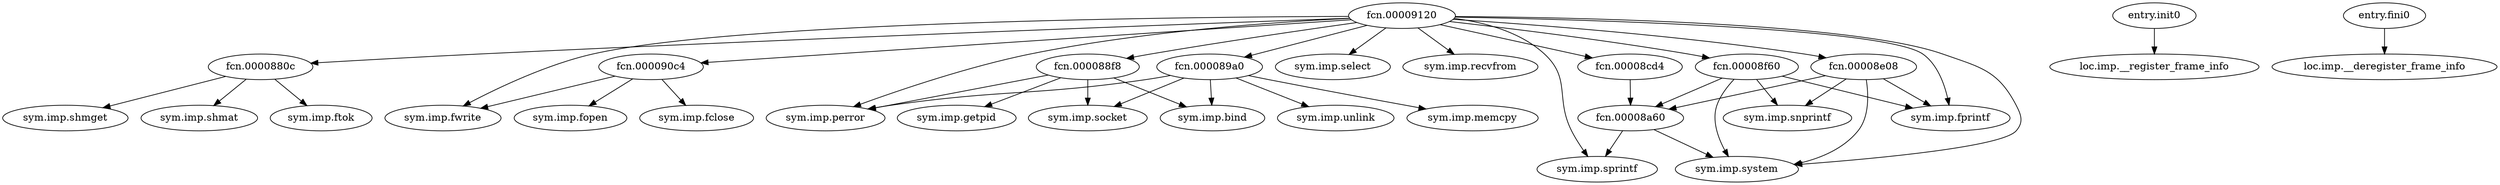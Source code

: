 digraph code {
  "0x00009120" [label="fcn.00009120"];
  "0x00009120" -> "0x0000880c";
  "0x0000880c" [label="fcn.0000880c"];
  "0x00009120" -> "0x000090c4";
  "0x000090c4" [label="fcn.000090c4"];
  "0x00009120" -> "0x000088f8";
  "0x000088f8" [label="fcn.000088f8"];
  "0x00009120" -> "0x000089a0";
  "0x000089a0" [label="fcn.000089a0"];
  "0x00009120" -> "0x00008690";
  "0x00008690" [label="sym.imp.select"];
  "0x00009120" -> "0x00008678";
  "0x00008678" [label="sym.imp.recvfrom"];
  "0x00009120" -> "0x00008720";
  "0x00008720" [label="sym.imp.fwrite"];
  "0x00009120" -> "0x00008714";
  "0x00008714" [label="sym.imp.sprintf"];
  "0x00009120" -> "0x0000866c";
  "0x0000866c" [label="sym.imp.system"];
  "0x00009120" -> "0x00008f60";
  "0x00008f60" [label="fcn.00008f60"];
  "0x00009120" -> "0x00008cd4";
  "0x00008cd4" [label="fcn.00008cd4"];
  "0x00009120" -> "0x000086a8";
  "0x000086a8" [label="sym.imp.fprintf"];
  "0x00009120" -> "0x00008660";
  "0x00008660" [label="sym.imp.perror"];
  "0x00009120" -> "0x00008e08";
  "0x00008e08" [label="fcn.00008e08"];
  "0x000087b8" [label="entry.init0"];
  "0x000087b8" -> "0x0000872c";
  "0x0000872c" [label="loc.imp.__register_frame_info"];
  "0x00008774" [label="entry.fini0"];
  "0x00008774" -> "0x000086c0";
  "0x000086c0" [label="loc.imp.__deregister_frame_info"];
  "0x00008a60" [label="fcn.00008a60"];
  "0x00008a60" -> "0x00008714";
  "0x00008714" [label="sym.imp.sprintf"];
  "0x00008a60" -> "0x0000866c";
  "0x0000866c" [label="sym.imp.system"];
  "0x0000880c" [label="fcn.0000880c"];
  "0x0000880c" -> "0x00008708";
  "0x00008708" [label="sym.imp.ftok"];
  "0x0000880c" -> "0x000086cc";
  "0x000086cc" [label="sym.imp.shmget"];
  "0x0000880c" -> "0x00008648";
  "0x00008648" [label="sym.imp.shmat"];
  "0x000090c4" [label="fcn.000090c4"];
  "0x000090c4" -> "0x000086f0";
  "0x000086f0" [label="sym.imp.fopen"];
  "0x000090c4" -> "0x00008720";
  "0x00008720" [label="sym.imp.fwrite"];
  "0x000090c4" -> "0x000086fc";
  "0x000086fc" [label="sym.imp.fclose"];
  "0x000088f8" [label="fcn.000088f8"];
  "0x000088f8" -> "0x00008684";
  "0x00008684" [label="sym.imp.socket"];
  "0x000088f8" -> "0x0000863c";
  "0x0000863c" [label="sym.imp.getpid"];
  "0x000088f8" -> "0x000086b4";
  "0x000086b4" [label="sym.imp.bind"];
  "0x000088f8" -> "0x00008660";
  "0x00008660" [label="sym.imp.perror"];
  "0x000089a0" [label="fcn.000089a0"];
  "0x000089a0" -> "0x00008684";
  "0x00008684" [label="sym.imp.socket"];
  "0x000089a0" -> "0x000086d8";
  "0x000086d8" [label="sym.imp.unlink"];
  "0x000089a0" -> "0x00008654";
  "0x00008654" [label="sym.imp.memcpy"];
  "0x000089a0" -> "0x000086b4";
  "0x000086b4" [label="sym.imp.bind"];
  "0x000089a0" -> "0x00008660";
  "0x00008660" [label="sym.imp.perror"];
  "0x00008f60" [label="fcn.00008f60"];
  "0x00008f60" -> "0x000086a8";
  "0x000086a8" [label="sym.imp.fprintf"];
  "0x00008f60" -> "0x00008a60";
  "0x00008a60" [label="fcn.00008a60"];
  "0x00008f60" -> "0x00008630";
  "0x00008630" [label="sym.imp.snprintf"];
  "0x00008f60" -> "0x0000866c";
  "0x0000866c" [label="sym.imp.system"];
  "0x00008cd4" [label="fcn.00008cd4"];
  "0x00008cd4" -> "0x00008a60";
  "0x00008a60" [label="fcn.00008a60"];
  "0x00008e08" [label="fcn.00008e08"];
  "0x00008e08" -> "0x000086a8";
  "0x000086a8" [label="sym.imp.fprintf"];
  "0x00008e08" -> "0x00008a60";
  "0x00008a60" [label="fcn.00008a60"];
  "0x00008e08" -> "0x00008630";
  "0x00008630" [label="sym.imp.snprintf"];
  "0x00008e08" -> "0x0000866c";
  "0x0000866c" [label="sym.imp.system"];
}